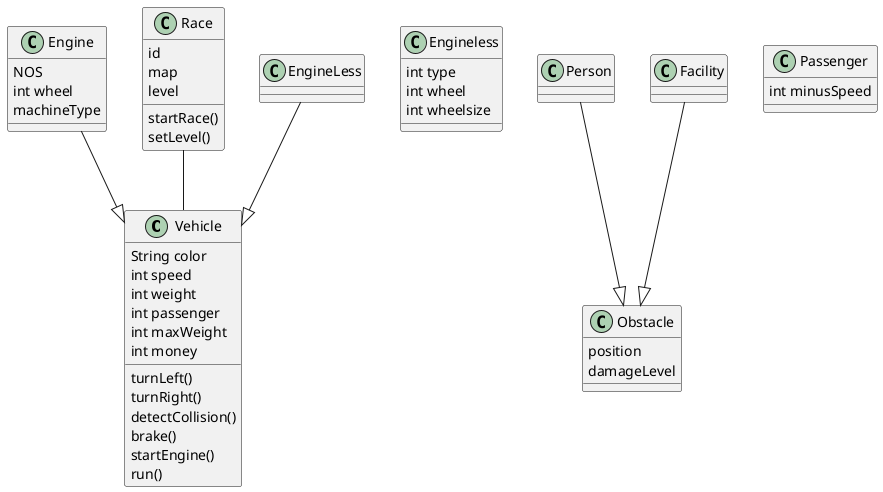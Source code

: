 @startuml
Vehicle : String color
Vehicle : int speed
Vehicle : int weight
Vehicle : int passenger
Vehicle : int maxWeight
Vehicle : int money
Vehicle : turnLeft()
Vehicle : turnRight()
Vehicle : detectCollision()
Vehicle : brake()
Vehicle : startEngine()
Vehicle : run()
Engine : NOS
Engine : int wheel
Engine : machineType
Engineless : int type
Engineless : int wheel
Engineless : int wheelsize
Race : id
Race : map
Race : level
Race : startRace()
Race : setLevel()
Race -- Vehicle
Obstacle : position
Obstacle : damageLevel
Passenger : int minusSpeed
Person --|> Obstacle
Facility --|> Obstacle
EngineLess --|> Vehicle
Engine --|> Vehicle
@enduml